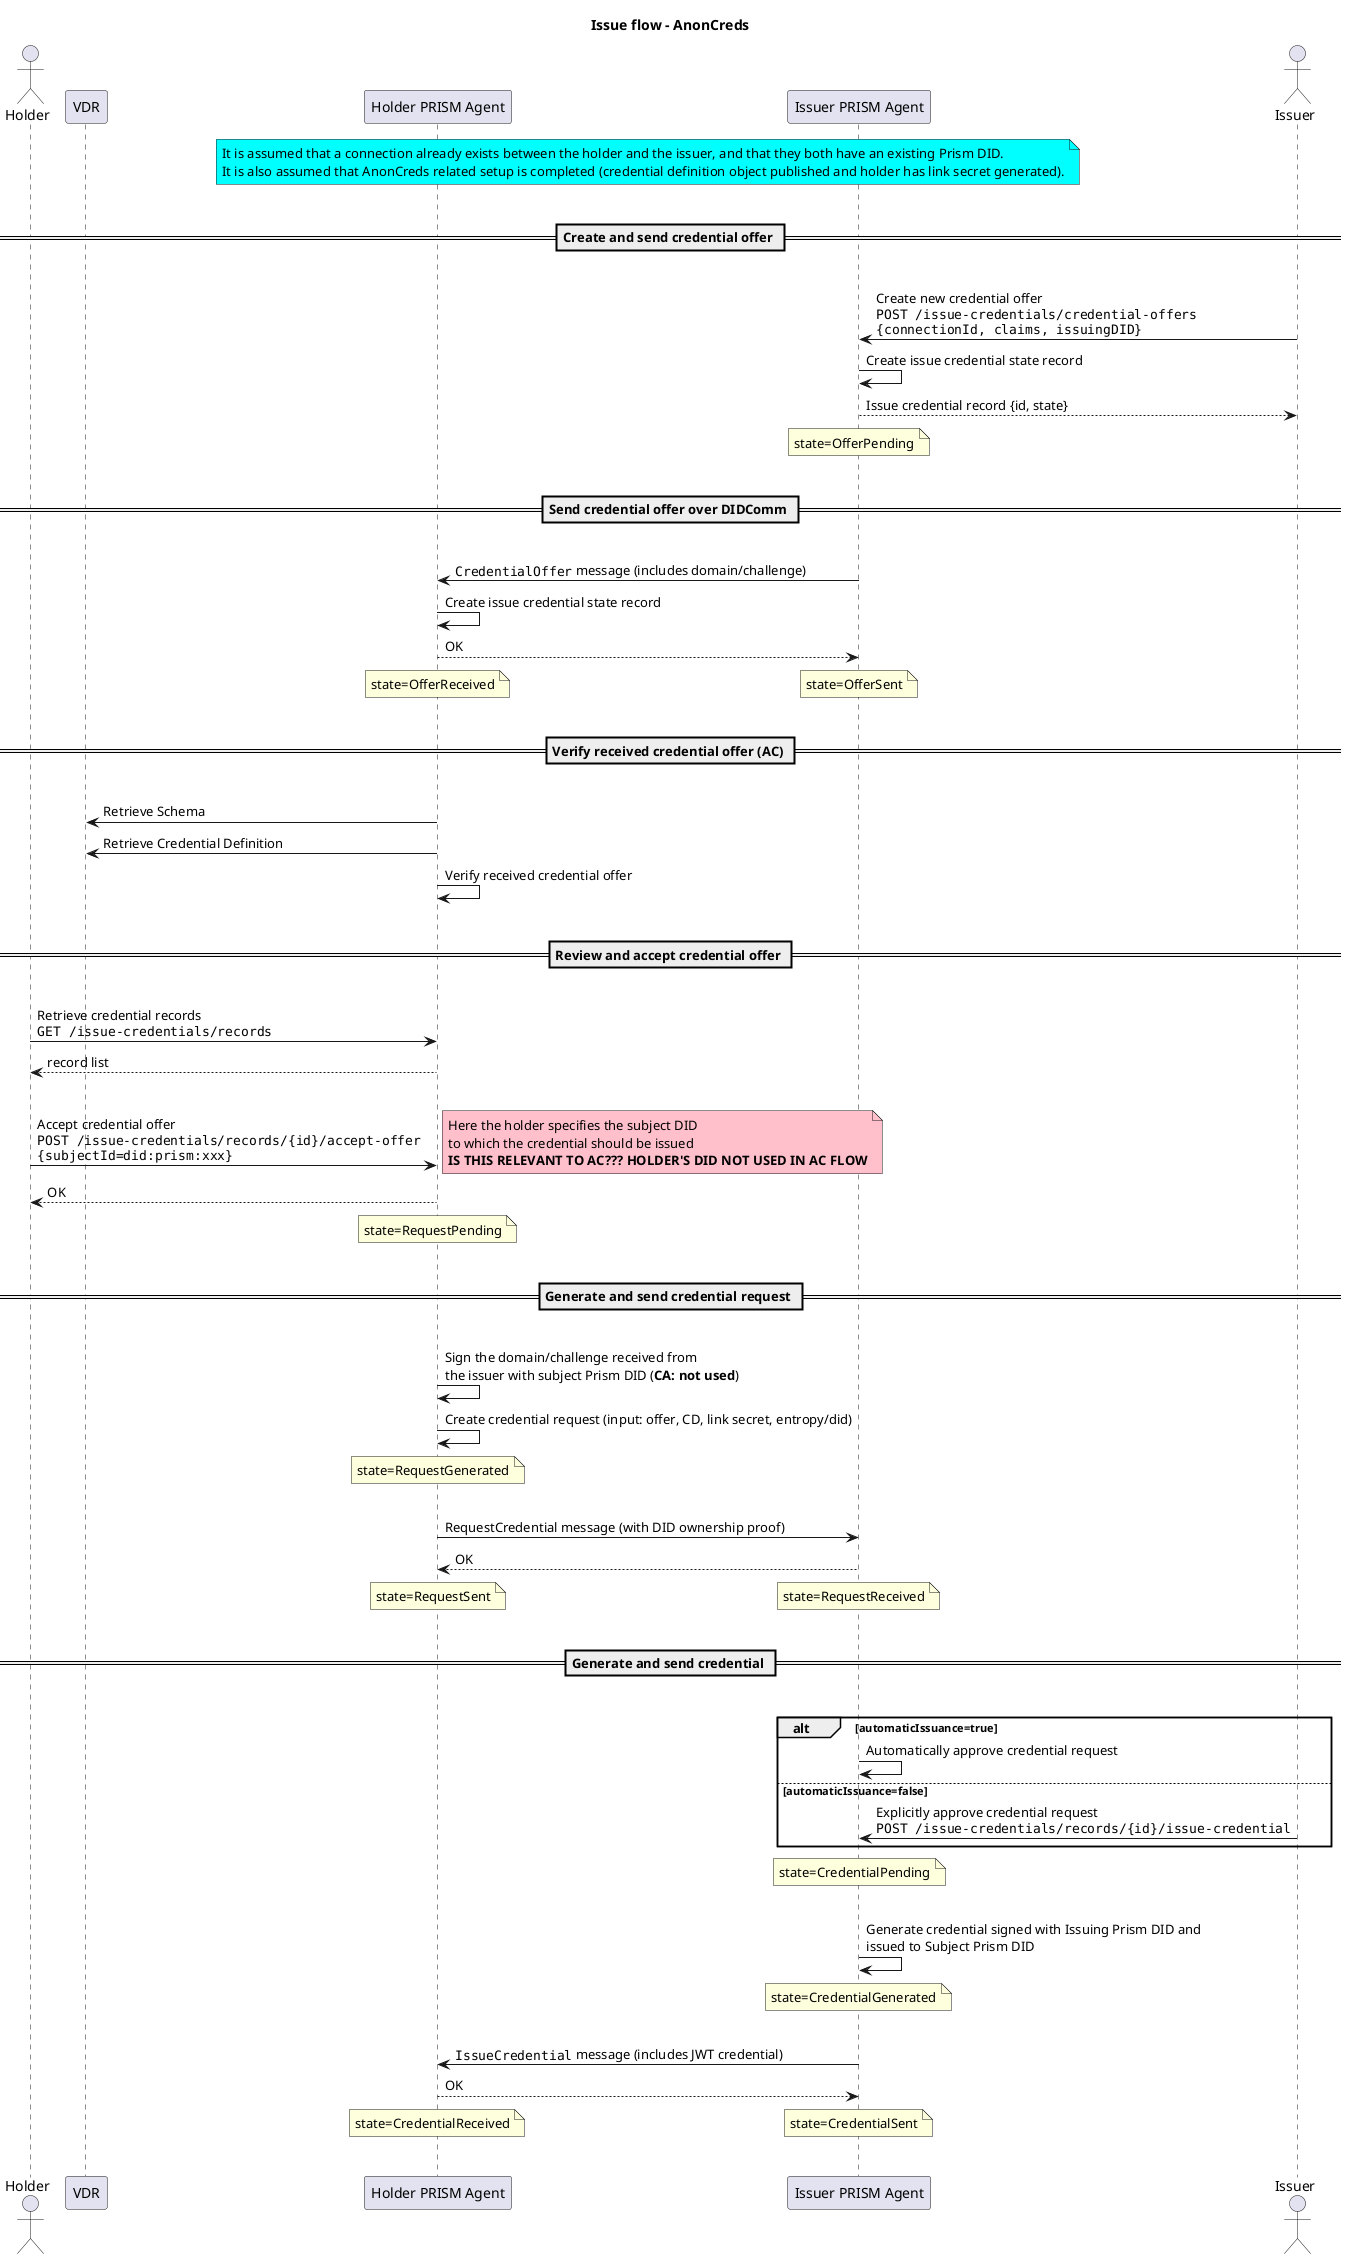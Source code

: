 @startuml
title Issue flow - AnonCreds

actor Holder as holder
participant VDR
participant "Holder PRISM Agent" as holderAgent
participant "Issuer PRISM Agent" as issuerAgent
actor Issuer as issuer

note over holderAgent, issuerAgent #aqua
    It is assumed that a connection already exists between the holder and the issuer, and that they both have an existing Prism DID.
    It is also assumed that AnonCreds related setup is completed (credential definition object published and holder has link secret generated).
end note
|||
== Create and send credential offer ==
|||
issuer -> issuerAgent: Create new credential offer\n""POST /issue-credentials/credential-offers""\n""{connectionId, claims, issuingDID}""
issuerAgent -> issuerAgent: Create issue credential state record
issuerAgent --> issuer: Issue credential record {id, state}
note over issuerAgent: state=OfferPending
|||

== Send credential offer over DIDComm ==
|||
issuerAgent -> holderAgent: ""CredentialOffer"" message (includes domain/challenge)
holderAgent -> holderAgent: Create issue credential state record
holderAgent --> issuerAgent: OK
note over holderAgent: state=OfferReceived
/ note over issuerAgent: state=OfferSent
|||

== Verify received credential offer (AC) ==
|||
holderAgent -> VDR: Retrieve Schema
holderAgent -> VDR: Retrieve Credential Definition
holderAgent -> holderAgent: Verify received credential offer
|||

== Review and accept credential offer ==
|||
holder -> holderAgent: Retrieve credential records\n""GET /issue-credentials/records""
holderAgent --> holder: record list
|||
holder -> holderAgent: Accept credential offer\n""POST /issue-credentials/records/{id}/accept-offer""\n""{subjectId=did:prism:xxx}""
note right #pink: Here the holder specifies the subject DID\nto which the credential should be issued \n**IS THIS RELEVANT TO AC??? HOLDER'S DID NOT USED IN AC FLOW**
holderAgent --> holder: OK
note over holderAgent: state=RequestPending
|||

== Generate and send credential request ==
|||
holderAgent -> holderAgent: Sign the domain/challenge received from\nthe issuer with subject Prism DID (**CA: not used**)
holderAgent -> holderAgent: Create credential request (input: offer, CD, link secret, entropy/did)
note over holderAgent: state=RequestGenerated
|||
holderAgent -> issuerAgent: RequestCredential message (with DID ownership proof)
issuerAgent --> holderAgent: OK
note over holderAgent: state=RequestSent
/ note over issuerAgent: state=RequestReceived
|||

== Generate and send credential ==
|||
alt automaticIssuance=true
issuerAgent -> issuerAgent: Automatically approve credential request
else automaticIssuance=false
issuer -> issuerAgent: Explicitly approve credential request\n""POST /issue-credentials/records/{id}/issue-credential""
end
note over issuerAgent: state=CredentialPending
|||
issuerAgent -> issuerAgent: Generate credential signed with Issuing Prism DID and\nissued to Subject Prism DID
note over issuerAgent: state=CredentialGenerated
|||
issuerAgent -> holderAgent: ""IssueCredential"" message (includes JWT credential)
holderAgent --> issuerAgent: OK
note over issuerAgent: state=CredentialSent
/ note over holderAgent: state=CredentialReceived
|||
@enduml

